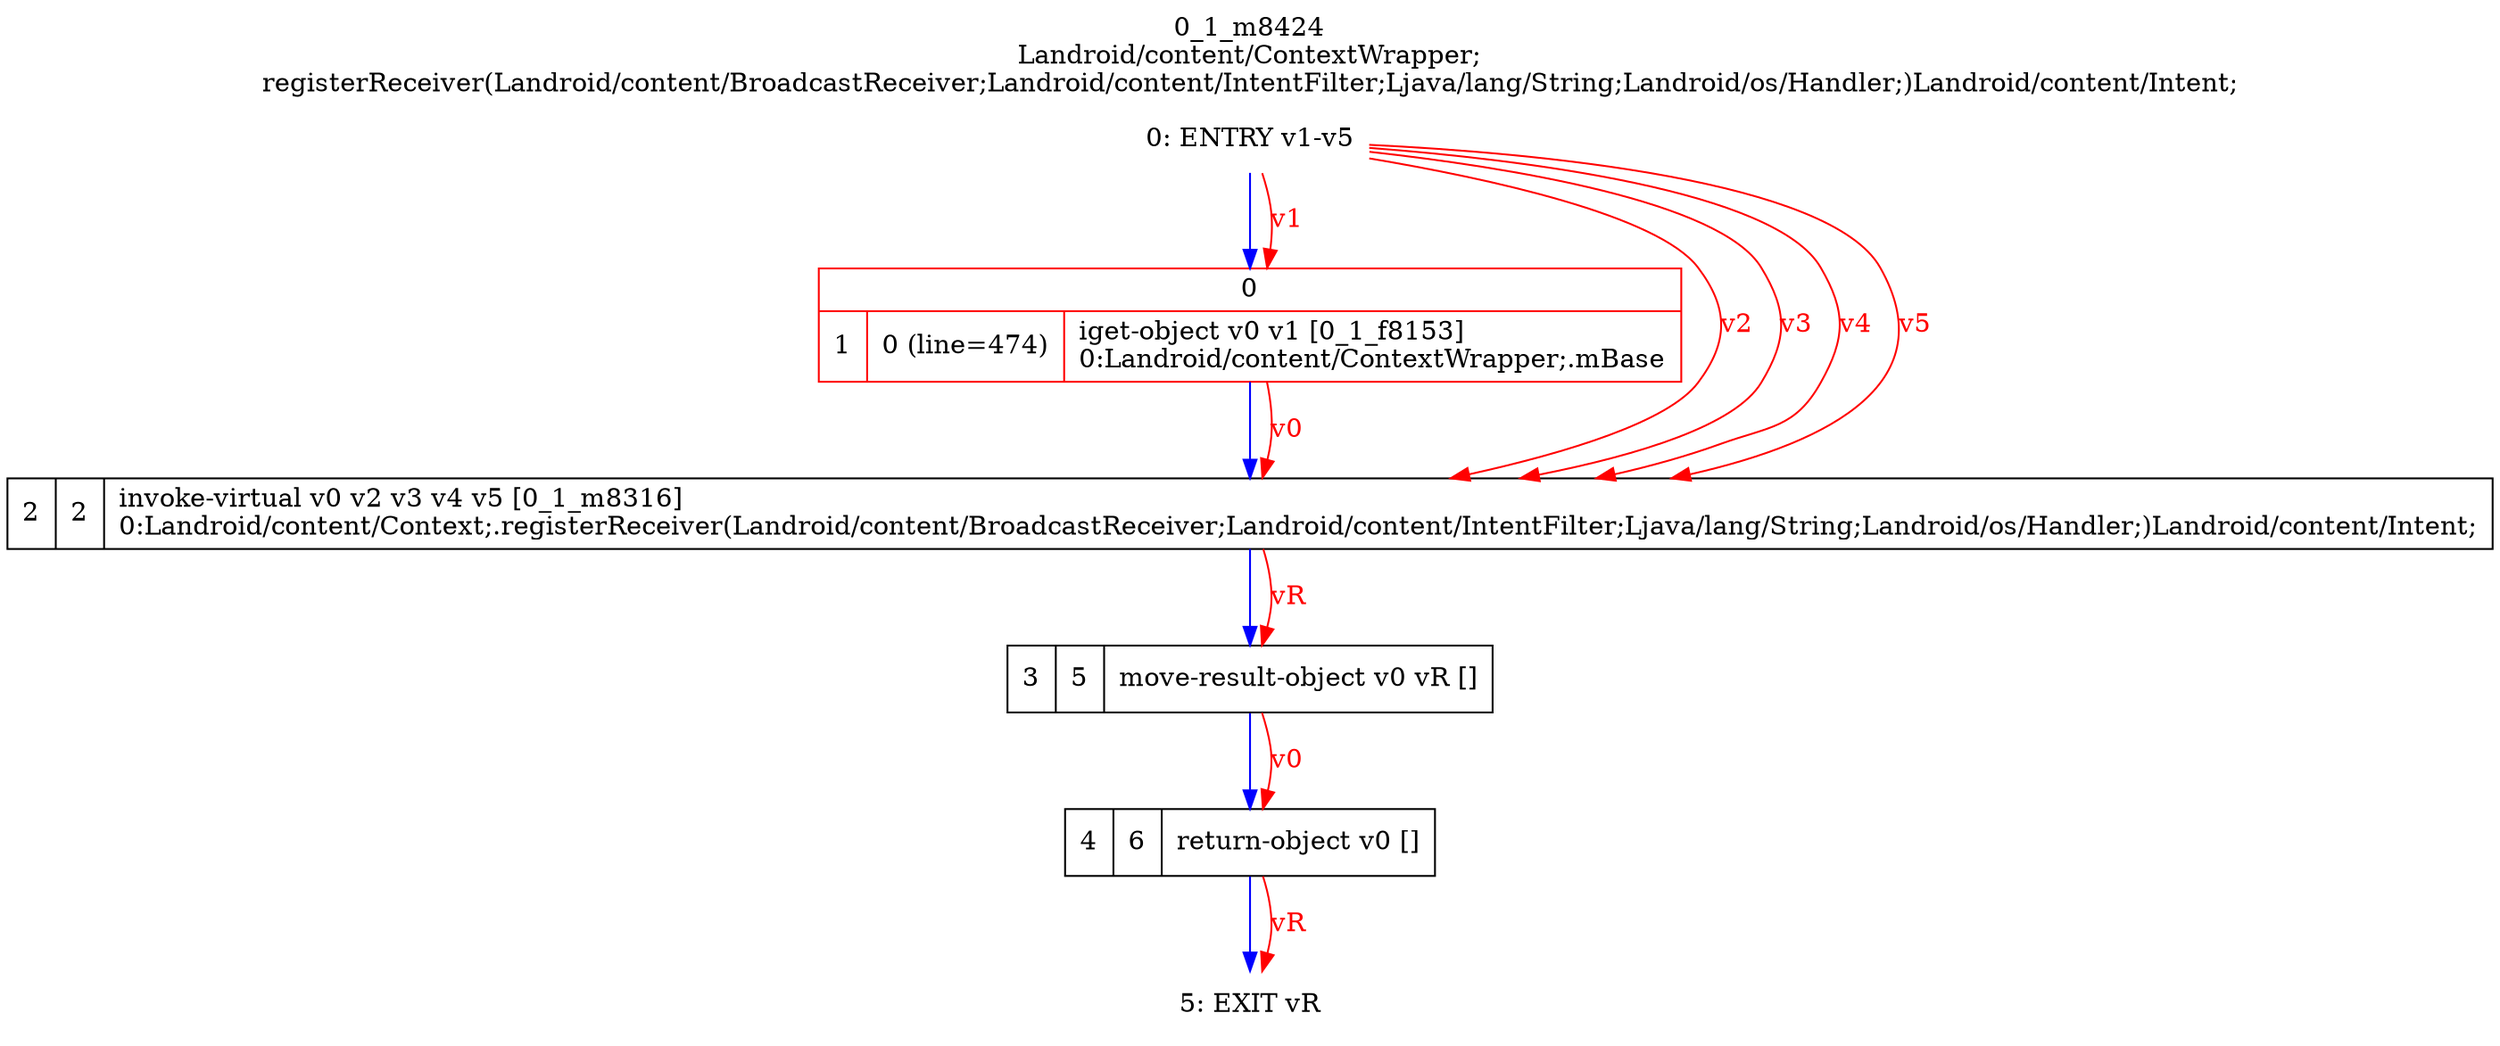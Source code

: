 digraph G {
rankdir=UD;
labelloc=t;
label="0_1_m8424\nLandroid/content/ContextWrapper;
registerReceiver(Landroid/content/BroadcastReceiver;Landroid/content/IntentFilter;Ljava/lang/String;Landroid/os/Handler;)Landroid/content/Intent;";
0[label="0: ENTRY v1-v5",shape=plaintext];
1[label="{0|{1|0 (line=474)|iget-object v0 v1 [0_1_f8153]\l0:Landroid/content/ContextWrapper;.mBase\l}}",shape=record, color=red];
2[label="2|2|invoke-virtual v0 v2 v3 v4 v5 [0_1_m8316]\l0:Landroid/content/Context;.registerReceiver(Landroid/content/BroadcastReceiver;Landroid/content/IntentFilter;Ljava/lang/String;Landroid/os/Handler;)Landroid/content/Intent;\l",shape=record,URL="0_1_m8316.dot"];
3[label="3|5|move-result-object v0 vR []\l",shape=record];
4[label="4|6|return-object v0 []\l",shape=record];
5[label="5: EXIT vR",shape=plaintext];
0->1 [color=blue, fontcolor=blue,weight=100, taillabel=""];
1->2 [color=blue, fontcolor=blue,weight=100, taillabel=""];
2->3 [color=blue, fontcolor=blue,weight=100, taillabel=""];
3->4 [color=blue, fontcolor=blue,weight=100, taillabel=""];
4->5 [color=blue, fontcolor=blue,weight=100, taillabel=""];
0->1 [color=red, fontcolor=red, label="v1"];
0->2 [color=red, fontcolor=red, label="v2"];
0->2 [color=red, fontcolor=red, label="v3"];
0->2 [color=red, fontcolor=red, label="v4"];
0->2 [color=red, fontcolor=red, label="v5"];
1->2 [color=red, fontcolor=red, label="v0"];
2->3 [color=red, fontcolor=red, label="vR"];
3->4 [color=red, fontcolor=red, label="v0"];
4->5 [color=red, fontcolor=red, label="vR"];
}
